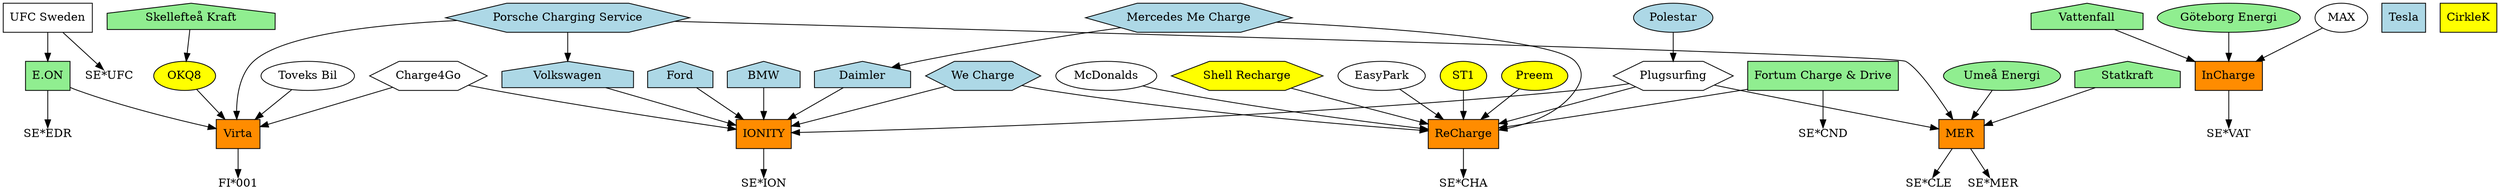 // render with Graphviz or http://magjac.com/graphviz-visual-editor/
strict digraph {
    ionity [label="IONITY" shape="box" style="filled" fillcolor="darkorange"]
    recharge [label="ReCharge" shape="box" style="filled" fillcolor="darkorange"]
    incharge [label="InCharge" shape="box" style="filled" fillcolor="darkorange"]
    eon [label="E.ON" shape="box" style="filled" fillcolor="lightgreen"]
    mer [label="MER " shape="box" style="filled" fillcolor="darkorange"]
    tesla [label="Tesla" shape="box" style="filled" fillcolor="lightblue"]
    fortum [label="Fortum Charge & Drive" shape="box" style="filled" fillcolor="lightgreen"]
    ufc [label="UFC Sweden" shape="box"]
    circlek [label="CirkleK" shape="box" style="filled" fillcolor="yellow"]
    virta [label="Virta" shape="box" style="filled" fillcolor="darkorange"]

    se_cha [label="SE*CHA", shape="plain"]
    se_vat [label="SE*VAT", shape="plain"]
    se_edr [label="SE*EDR", shape="plain"]
    se_cnd [label="SE*CND", shape="plain"]
    se_mer [label="SE*MER", shape="plain"]
    se_cle [label="SE*CLE", shape="plain"]
    se_ion [label="SE*ION", shape="plain"]
    se_ufc [label="SE*UFC", shape="plain"]
    fi_001 [label="FI*001", shape="plain"]
    
    recharge->se_cha
    incharge->se_vat
    eon->se_edr
    fortum->se_cnd
    mer->se_mer
    mer->se_cle
    fortum->se_cnd
    ufc->se_ufc
    ionity->se_ion
    virta->fi_001

    charge4go [label="Charge4Go" shape="hexagon"]
    plugsurfing [label="Plugsurfing" shape="hexagon"]

    statkraft [label="Statkraft" shape="house" style="filled" fillcolor="lightgreen"]
    skelleftea [label="Skellefteå Kraft" shape="house" style="filled" fillcolor="lightgreen"]
    vattenfall [label="Vattenfall" shape="house" style="filled" fillcolor="lightgreen"]
    umea [label="Umeå Energi" style="filled" fillcolor="lightgreen"]
    goteborgenergi [label="Göteborg Energi" style="filled" fillcolor="lightgreen"]

    vw [label="Volkswagen" shape="house" style="filled" fillcolor="lightblue"]
    ford [label="Ford" shape="house" style="filled" fillcolor="lightblue"]
    daimler [label="Daimler" shape="house" style="filled" fillcolor="lightblue"]
    bmw [label="BMW" shape="house" style="filled" fillcolor="lightblue"]

    mcd [label="McDonalds"]
    max [label="MAX"]
    okq8 [label="OKQ8" style="filled" fillcolor="yellow"]
    st1 [label="ST1" style="filled" fillcolor="yellow"]
    preem [label="Preem" style="filled" fillcolor="yellow"]
    tovek [label="Toveks Bil"]
    polestar [label="Polestar" style="filled" fillcolor="lightblue"]
    porsche [label="Porsche Charging Service" shape="hexagon" style="filled" fillcolor="lightblue"]
    elli [label="We Charge" shape="hexagon" style="filled" fillcolor="lightblue"]
    mercedes [label="Mercedes Me Charge" shape="hexagon" style="filled" fillcolor="lightblue"]
    newmotion [label="Shell Recharge" shape="hexagon" style="filled" fillcolor="yellow"]
    easypark [label="EasyPark"]

    ufc->eon
    skelleftea->okq8
    polestar->plugsurfing
    plugsurfing->ionity
    plugsurfing->mer
    plugsurfing->recharge
    charge4go->ionity
    charge4go->virta
    vattenfall->incharge
    goteborgenergi->incharge
    statkraft->mer
    umea->mer
    eon->virta
    okq8->virta
    tovek->virta
    fortum->recharge
    preem->recharge
    st1->recharge
    mcd->recharge
    easypark->recharge
    vw->ionity
    ford->ionity
    daimler->ionity
    bmw->ionity
    vattenfall->incharge
    max->incharge
    newmotion->recharge

    elli->recharge
    elli->ionity

    mercedes->recharge
    mercedes->daimler
    
    porsche->vw
    porsche->virta
    porsche->mer
}
